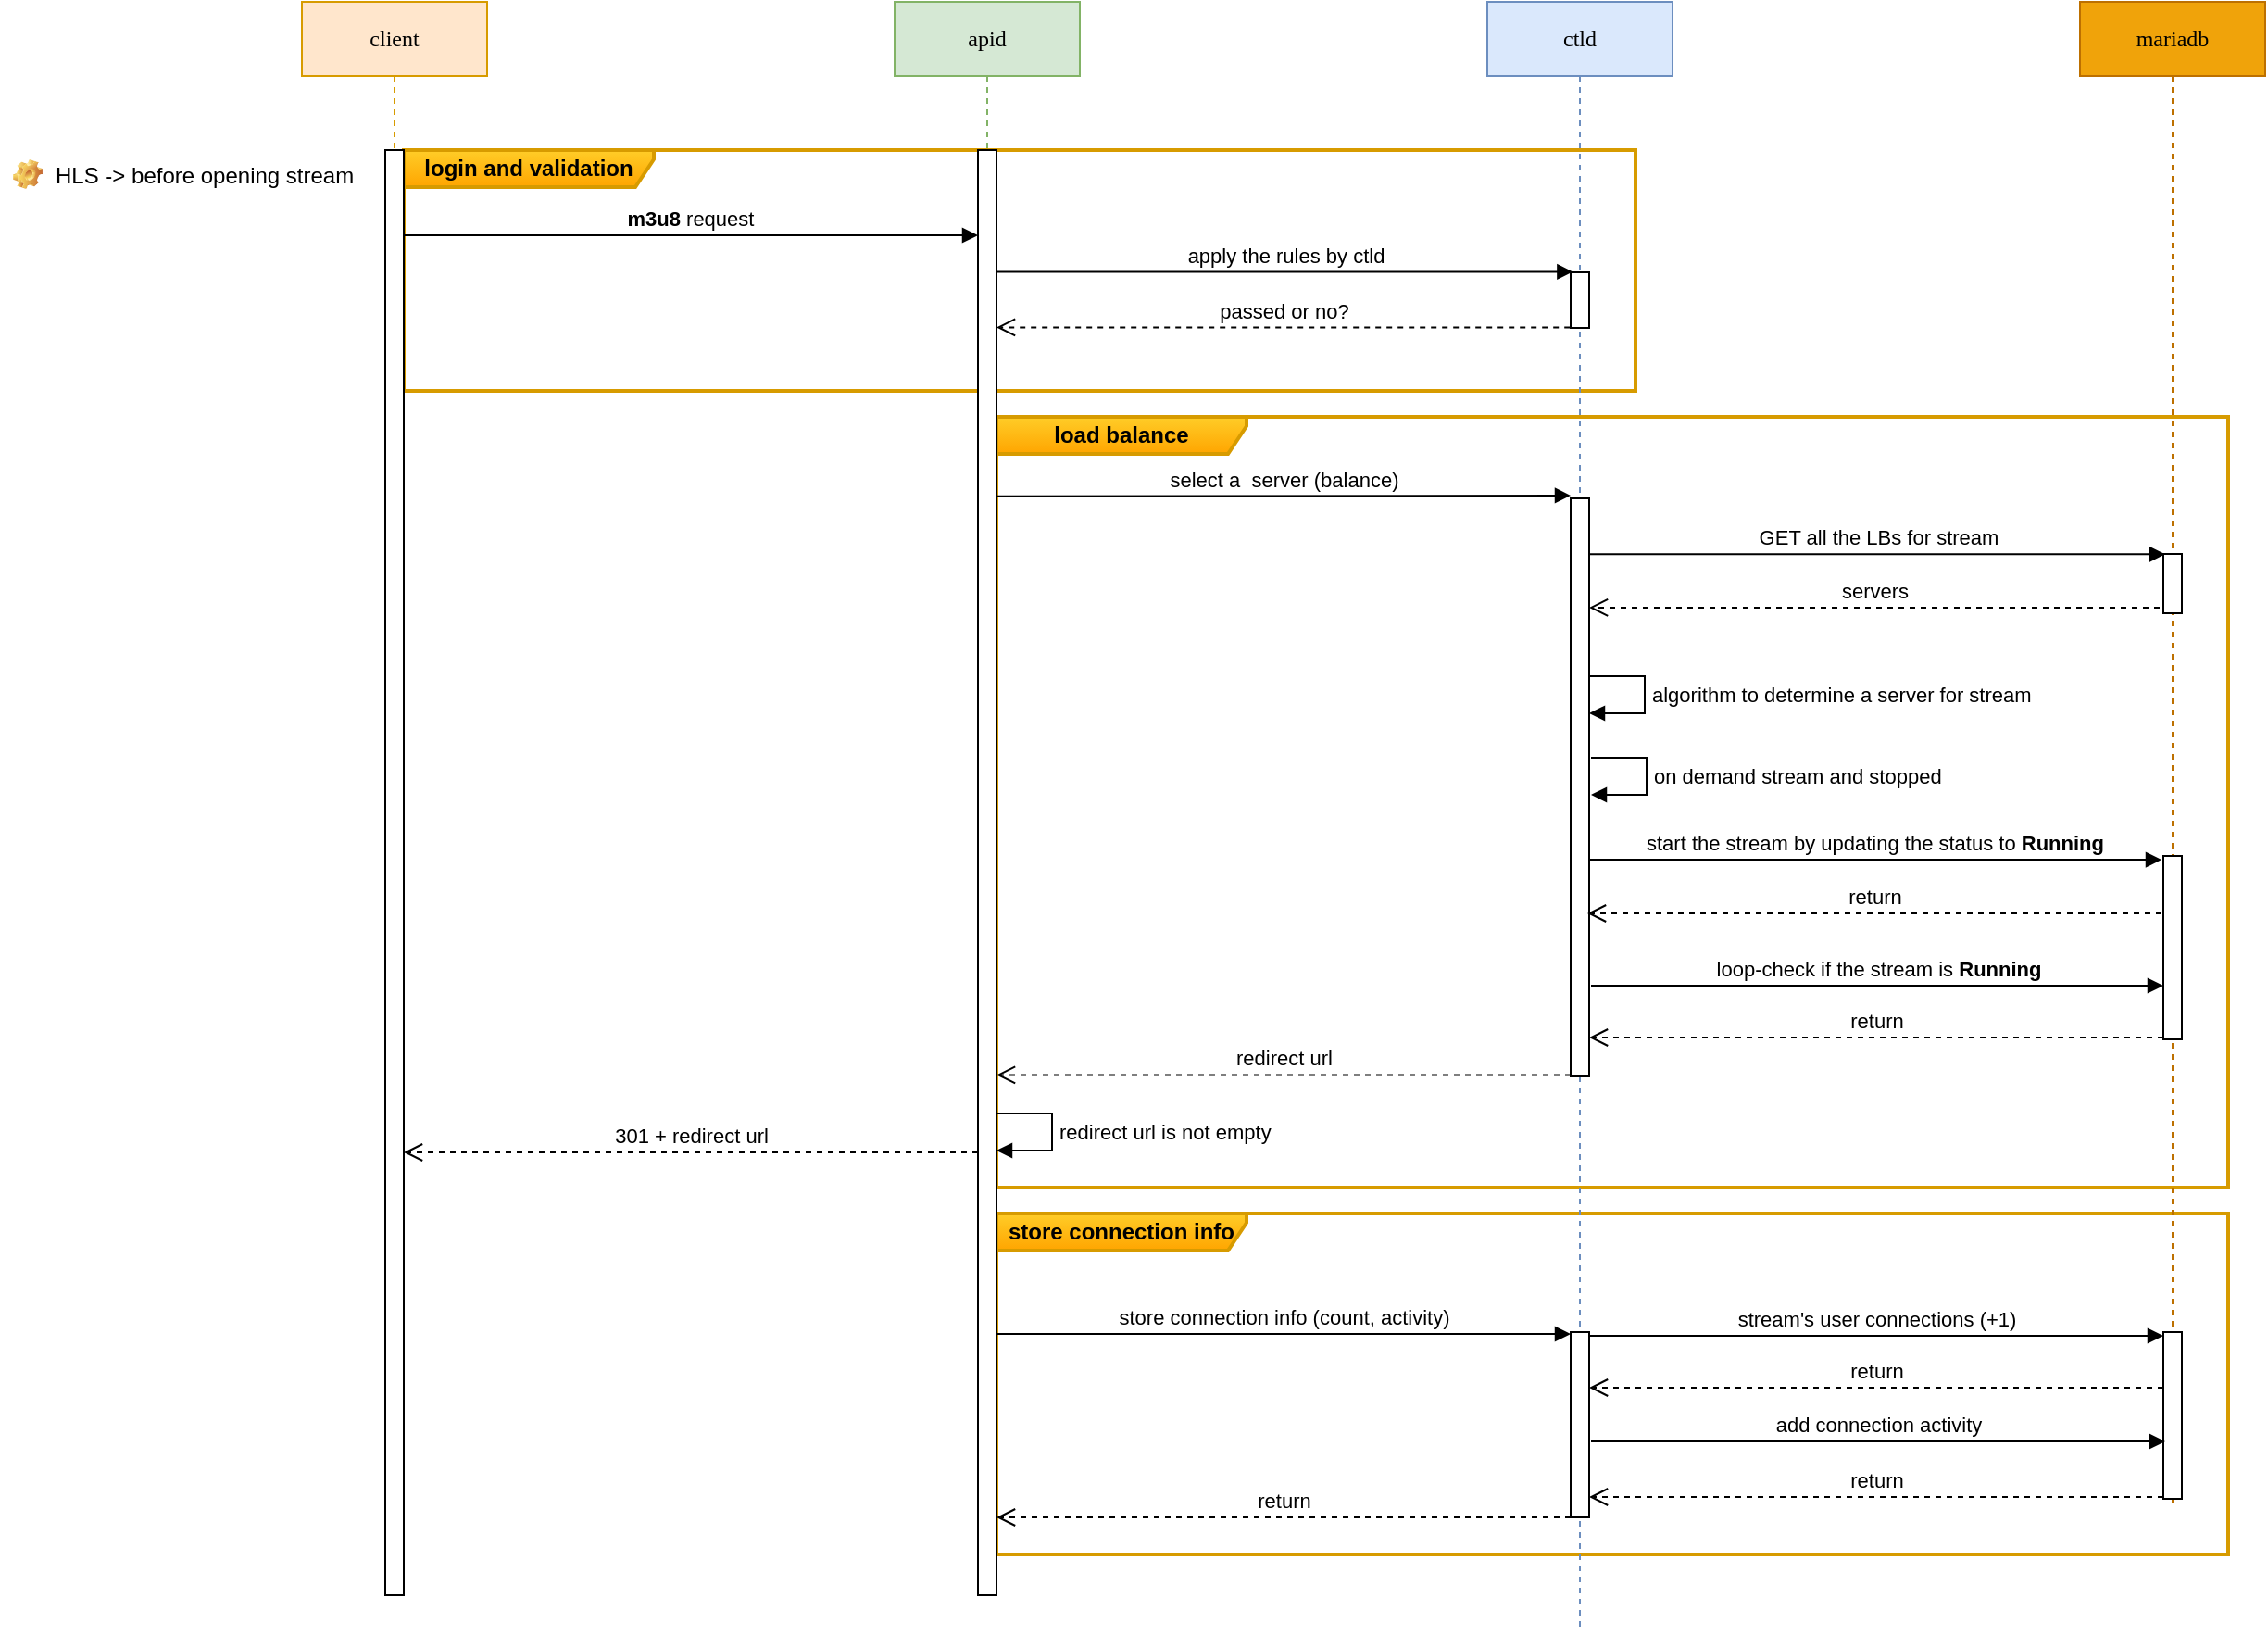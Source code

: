 <mxfile version="20.8.5" type="github">
  <diagram name="apid-hls" id="13e1069c-82ec-6db2-03f1-153e76fe0fe0">
    <mxGraphModel dx="2534" dy="840" grid="1" gridSize="10" guides="1" tooltips="1" connect="1" arrows="1" fold="1" page="1" pageScale="1" pageWidth="1100" pageHeight="850" background="none" math="0" shadow="0">
      <root>
        <mxCell id="0" />
        <mxCell id="1" parent="0" />
        <mxCell id="Thj6wxJjOtLek-U9q6IT-7" value="load balance" style="shape=umlFrame;whiteSpace=wrap;html=1;width=135;height=20;strokeWidth=2;fillColor=#ffcd28;strokeColor=#d79b00;perimeterSpacing=1;gradientColor=#ffa500;fontStyle=1" vertex="1" parent="1">
          <mxGeometry x="455" y="304" width="665" height="416" as="geometry" />
        </mxCell>
        <mxCell id="Thj6wxJjOtLek-U9q6IT-20" value="store connection info" style="shape=umlFrame;whiteSpace=wrap;html=1;width=135;height=20;strokeWidth=2;fillColor=#ffcd28;strokeColor=#d79b00;perimeterSpacing=1;gradientColor=#ffa500;fontStyle=1" vertex="1" parent="1">
          <mxGeometry x="455" y="734" width="665" height="184" as="geometry" />
        </mxCell>
        <mxCell id="UFAurpjtppyZMZ4vWk6g-23" value="store connection info (count, activity)" style="html=1;verticalAlign=bottom;endArrow=block;rounded=0;strokeWidth=1;" parent="1" edge="1">
          <mxGeometry relative="1" as="geometry">
            <mxPoint x="454.5" y="799" as="sourcePoint" />
            <mxPoint x="765" y="799" as="targetPoint" />
            <Array as="points" />
          </mxGeometry>
        </mxCell>
        <mxCell id="Thj6wxJjOtLek-U9q6IT-5" value="login and validation" style="shape=umlFrame;whiteSpace=wrap;html=1;width=135;height=20;strokeWidth=2;fillColor=#ffcd28;strokeColor=#d79b00;perimeterSpacing=1;gradientColor=#ffa500;fontStyle=1" vertex="1" parent="1">
          <mxGeometry x="135" y="160" width="665" height="130" as="geometry" />
        </mxCell>
        <mxCell id="7baba1c4bc27f4b0-2" value="apid" style="shape=umlLifeline;perimeter=lifelinePerimeter;whiteSpace=wrap;html=1;container=1;collapsible=0;recursiveResize=0;outlineConnect=0;rounded=0;shadow=0;comic=0;labelBackgroundColor=none;strokeWidth=1;fontFamily=Verdana;fontSize=12;align=center;fillColor=#d5e8d4;strokeColor=#82b366;" parent="1" vertex="1">
          <mxGeometry x="400" y="80" width="100" height="860" as="geometry" />
        </mxCell>
        <mxCell id="UFAurpjtppyZMZ4vWk6g-18" value="redirect url is not empty" style="edgeStyle=orthogonalEdgeStyle;html=1;align=left;spacingLeft=2;endArrow=block;rounded=0;" parent="7baba1c4bc27f4b0-2" edge="1">
          <mxGeometry relative="1" as="geometry">
            <mxPoint x="55" y="600" as="sourcePoint" />
            <Array as="points">
              <mxPoint x="85" y="600" />
              <mxPoint x="85" y="620" />
            </Array>
            <mxPoint x="55" y="620" as="targetPoint" />
          </mxGeometry>
        </mxCell>
        <mxCell id="UFAurpjtppyZMZ4vWk6g-6" value="" style="html=1;points=[];perimeter=orthogonalPerimeter;rounded=0;shadow=0;glass=0;sketch=0;" parent="7baba1c4bc27f4b0-2" vertex="1">
          <mxGeometry x="45" y="80" width="10" height="780" as="geometry" />
        </mxCell>
        <mxCell id="Thj6wxJjOtLek-U9q6IT-18" value="return" style="html=1;verticalAlign=bottom;endArrow=open;dashed=1;endSize=8;rounded=0;" edge="1" parent="7baba1c4bc27f4b0-2">
          <mxGeometry relative="1" as="geometry">
            <mxPoint x="55" y="818" as="targetPoint" />
            <mxPoint x="365" y="818" as="sourcePoint" />
          </mxGeometry>
        </mxCell>
        <mxCell id="7baba1c4bc27f4b0-3" value="ctld" style="shape=umlLifeline;perimeter=lifelinePerimeter;whiteSpace=wrap;html=1;container=1;collapsible=0;recursiveResize=0;outlineConnect=0;rounded=0;shadow=0;comic=0;labelBackgroundColor=none;strokeWidth=1;fontFamily=Verdana;fontSize=12;align=center;fillColor=#dae8fc;strokeColor=#6c8ebf;" parent="1" vertex="1">
          <mxGeometry x="720" y="80" width="100" height="880" as="geometry" />
        </mxCell>
        <mxCell id="UFAurpjtppyZMZ4vWk6g-10" value="" style="html=1;points=[];perimeter=orthogonalPerimeter;rounded=0;shadow=0;glass=0;sketch=0;strokeColor=default;" parent="7baba1c4bc27f4b0-3" vertex="1">
          <mxGeometry x="45" y="146" width="10" height="30" as="geometry" />
        </mxCell>
        <mxCell id="UFAurpjtppyZMZ4vWk6g-14" value="" style="html=1;points=[];perimeter=orthogonalPerimeter;rounded=0;shadow=0;glass=0;sketch=0;strokeColor=default;" parent="7baba1c4bc27f4b0-3" vertex="1">
          <mxGeometry x="45" y="268" width="10" height="312" as="geometry" />
        </mxCell>
        <mxCell id="UFAurpjtppyZMZ4vWk6g-22" value="" style="html=1;points=[];perimeter=orthogonalPerimeter;rounded=0;shadow=0;glass=0;sketch=0;strokeColor=default;" parent="7baba1c4bc27f4b0-3" vertex="1">
          <mxGeometry x="45" y="718" width="10" height="100" as="geometry" />
        </mxCell>
        <mxCell id="Thj6wxJjOtLek-U9q6IT-6" value="algorithm to determine a server for stream" style="edgeStyle=orthogonalEdgeStyle;html=1;align=left;spacingLeft=2;endArrow=block;rounded=0;" edge="1" parent="7baba1c4bc27f4b0-3">
          <mxGeometry relative="1" as="geometry">
            <mxPoint x="55" y="364" as="sourcePoint" />
            <Array as="points">
              <mxPoint x="85" y="364" />
              <mxPoint x="85" y="384" />
            </Array>
            <mxPoint x="55" y="384" as="targetPoint" />
            <mxPoint as="offset" />
          </mxGeometry>
        </mxCell>
        <mxCell id="7baba1c4bc27f4b0-8" value="client" style="shape=umlLifeline;perimeter=lifelinePerimeter;whiteSpace=wrap;html=1;container=1;collapsible=0;recursiveResize=0;outlineConnect=0;rounded=0;shadow=0;comic=0;labelBackgroundColor=none;strokeWidth=1;fontFamily=Verdana;fontSize=12;align=center;fillColor=#ffe6cc;strokeColor=#d79b00;" parent="1" vertex="1">
          <mxGeometry x="80" y="80" width="100" height="860" as="geometry" />
        </mxCell>
        <mxCell id="UFAurpjtppyZMZ4vWk6g-9" value="" style="html=1;points=[];perimeter=orthogonalPerimeter;rounded=0;shadow=0;glass=0;sketch=0;strokeColor=default;" parent="7baba1c4bc27f4b0-8" vertex="1">
          <mxGeometry x="45" y="80" width="10" height="780" as="geometry" />
        </mxCell>
        <mxCell id="UFAurpjtppyZMZ4vWk6g-1" value="mariadb" style="shape=umlLifeline;perimeter=lifelinePerimeter;whiteSpace=wrap;html=1;container=1;collapsible=0;recursiveResize=0;outlineConnect=0;rounded=0;shadow=0;comic=0;labelBackgroundColor=none;strokeWidth=1;fontFamily=Verdana;fontSize=12;align=center;fillColor=#f0a30a;strokeColor=#BD7000;glass=0;fontColor=#000000;" parent="1" vertex="1">
          <mxGeometry x="1040" y="80" width="100" height="810" as="geometry" />
        </mxCell>
        <mxCell id="Thj6wxJjOtLek-U9q6IT-2" value="" style="html=1;points=[];perimeter=orthogonalPerimeter;rounded=0;shadow=0;glass=0;sketch=0;strokeColor=default;" vertex="1" parent="UFAurpjtppyZMZ4vWk6g-1">
          <mxGeometry x="45" y="298" width="10" height="32" as="geometry" />
        </mxCell>
        <mxCell id="Thj6wxJjOtLek-U9q6IT-11" value="" style="html=1;points=[];perimeter=orthogonalPerimeter;rounded=0;shadow=0;glass=0;sketch=0;strokeColor=default;" vertex="1" parent="UFAurpjtppyZMZ4vWk6g-1">
          <mxGeometry x="45" y="718" width="10" height="90" as="geometry" />
        </mxCell>
        <mxCell id="Thj6wxJjOtLek-U9q6IT-22" value="" style="html=1;points=[];perimeter=orthogonalPerimeter;rounded=0;shadow=0;glass=0;sketch=0;strokeColor=default;" vertex="1" parent="UFAurpjtppyZMZ4vWk6g-1">
          <mxGeometry x="45" y="461" width="10" height="99" as="geometry" />
        </mxCell>
        <mxCell id="UFAurpjtppyZMZ4vWk6g-7" value="&lt;b&gt;m3u8 &lt;/b&gt;request&amp;nbsp;" style="html=1;verticalAlign=bottom;endArrow=block;entryX=0;entryY=0;rounded=0;" parent="1" source="UFAurpjtppyZMZ4vWk6g-9" edge="1">
          <mxGeometry x="0.002" relative="1" as="geometry">
            <mxPoint x="150" y="206" as="sourcePoint" />
            <mxPoint x="445" y="206.0" as="targetPoint" />
            <mxPoint as="offset" />
          </mxGeometry>
        </mxCell>
        <mxCell id="UFAurpjtppyZMZ4vWk6g-8" value="301 + redirect url" style="html=1;verticalAlign=bottom;endArrow=open;dashed=1;endSize=8;rounded=0;" parent="1" edge="1">
          <mxGeometry relative="1" as="geometry">
            <mxPoint x="135" y="701" as="targetPoint" />
            <mxPoint x="445" y="701" as="sourcePoint" />
          </mxGeometry>
        </mxCell>
        <mxCell id="UFAurpjtppyZMZ4vWk6g-11" value="apply the rules by ctld" style="html=1;verticalAlign=bottom;endArrow=block;rounded=0;entryX=0.12;entryY=-0.01;entryDx=0;entryDy=0;entryPerimeter=0;" parent="1" target="UFAurpjtppyZMZ4vWk6g-10" edge="1">
          <mxGeometry x="0.003" relative="1" as="geometry">
            <mxPoint x="455" y="225.7" as="sourcePoint" />
            <mxPoint x="760" y="221" as="targetPoint" />
            <Array as="points" />
            <mxPoint as="offset" />
          </mxGeometry>
        </mxCell>
        <mxCell id="UFAurpjtppyZMZ4vWk6g-13" value="passed or no?" style="html=1;verticalAlign=bottom;endArrow=open;dashed=1;endSize=8;rounded=0;exitX=-0.04;exitY=0.99;exitDx=0;exitDy=0;exitPerimeter=0;" parent="1" source="UFAurpjtppyZMZ4vWk6g-10" edge="1">
          <mxGeometry relative="1" as="geometry">
            <mxPoint x="455" y="255.7" as="targetPoint" />
            <mxPoint x="640" y="356" as="sourcePoint" />
          </mxGeometry>
        </mxCell>
        <mxCell id="UFAurpjtppyZMZ4vWk6g-15" value="select a&amp;nbsp; server (balance)" style="html=1;verticalAlign=bottom;endArrow=block;rounded=0;entryX=0;entryY=-0.005;entryDx=0;entryDy=0;entryPerimeter=0;" parent="1" target="UFAurpjtppyZMZ4vWk6g-14" edge="1">
          <mxGeometry relative="1" as="geometry">
            <mxPoint x="455" y="346.9" as="sourcePoint" />
            <mxPoint x="771.2" y="338.0" as="targetPoint" />
            <Array as="points" />
            <mxPoint as="offset" />
          </mxGeometry>
        </mxCell>
        <mxCell id="UFAurpjtppyZMZ4vWk6g-16" value="redirect url" style="html=1;verticalAlign=bottom;endArrow=open;dashed=1;endSize=8;rounded=0;" parent="1" edge="1">
          <mxGeometry relative="1" as="geometry">
            <mxPoint x="455" y="659.2" as="targetPoint" />
            <mxPoint x="765" y="659.2" as="sourcePoint" />
          </mxGeometry>
        </mxCell>
        <mxCell id="UFAurpjtppyZMZ4vWk6g-21" value="HLS -&gt; before opening stream" style="label;fontStyle=0;strokeColor=none;fillColor=none;align=left;verticalAlign=top;overflow=hidden;spacingLeft=28;spacingRight=4;rotatable=0;points=[[0,0.5],[1,0.5]];portConstraint=eastwest;imageWidth=16;imageHeight=16;image=img/clipart/Gear_128x128.png;rounded=0;shadow=0;glass=0;sketch=0;" parent="1" vertex="1">
          <mxGeometry x="-83" y="160" width="200" height="26" as="geometry" />
        </mxCell>
        <mxCell id="Thj6wxJjOtLek-U9q6IT-3" value="GET all the LBs for stream" style="html=1;verticalAlign=bottom;endArrow=block;rounded=0;entryX=0.1;entryY=0.005;entryDx=0;entryDy=0;entryPerimeter=0;" edge="1" parent="1" source="UFAurpjtppyZMZ4vWk6g-14" target="Thj6wxJjOtLek-U9q6IT-2">
          <mxGeometry relative="1" as="geometry">
            <mxPoint x="800" y="379" as="sourcePoint" />
            <mxPoint x="1080" y="388.0" as="targetPoint" />
            <Array as="points" />
          </mxGeometry>
        </mxCell>
        <mxCell id="Thj6wxJjOtLek-U9q6IT-4" value="servers" style="html=1;verticalAlign=bottom;endArrow=open;dashed=1;endSize=8;rounded=0;exitX=-0.2;exitY=0.121;exitDx=0;exitDy=0;exitPerimeter=0;" edge="1" parent="1">
          <mxGeometry relative="1" as="geometry">
            <mxPoint x="775" y="406.99" as="targetPoint" />
            <mxPoint x="1083" y="406.99" as="sourcePoint" />
          </mxGeometry>
        </mxCell>
        <mxCell id="Thj6wxJjOtLek-U9q6IT-12" value="stream&#39;s user connections (+1)" style="html=1;verticalAlign=bottom;endArrow=block;rounded=0;strokeWidth=1;" edge="1" parent="1">
          <mxGeometry relative="1" as="geometry">
            <mxPoint x="775" y="800" as="sourcePoint" />
            <mxPoint x="1085" y="800" as="targetPoint" />
            <Array as="points" />
            <mxPoint as="offset" />
          </mxGeometry>
        </mxCell>
        <mxCell id="Thj6wxJjOtLek-U9q6IT-15" value="add connection activity" style="html=1;verticalAlign=bottom;endArrow=block;rounded=0;strokeWidth=1;" edge="1" parent="1">
          <mxGeometry relative="1" as="geometry">
            <mxPoint x="776" y="857" as="sourcePoint" />
            <mxPoint x="1086" y="857" as="targetPoint" />
            <Array as="points" />
            <mxPoint as="offset" />
          </mxGeometry>
        </mxCell>
        <mxCell id="Thj6wxJjOtLek-U9q6IT-16" value="return" style="html=1;verticalAlign=bottom;endArrow=open;dashed=1;endSize=8;rounded=0;" edge="1" parent="1">
          <mxGeometry relative="1" as="geometry">
            <mxPoint x="775" y="828" as="targetPoint" />
            <mxPoint x="1085" y="828" as="sourcePoint" />
          </mxGeometry>
        </mxCell>
        <mxCell id="Thj6wxJjOtLek-U9q6IT-17" value="return" style="html=1;verticalAlign=bottom;endArrow=open;dashed=1;endSize=8;rounded=0;" edge="1" parent="1">
          <mxGeometry relative="1" as="geometry">
            <mxPoint x="775" y="887" as="targetPoint" />
            <mxPoint x="1085" y="887" as="sourcePoint" />
            <mxPoint as="offset" />
          </mxGeometry>
        </mxCell>
        <mxCell id="Thj6wxJjOtLek-U9q6IT-21" value="on demand stream and stopped" style="edgeStyle=orthogonalEdgeStyle;html=1;align=left;spacingLeft=2;endArrow=block;rounded=0;" edge="1" parent="1">
          <mxGeometry relative="1" as="geometry">
            <mxPoint x="776" y="488" as="sourcePoint" />
            <Array as="points">
              <mxPoint x="806" y="488" />
              <mxPoint x="806" y="508" />
            </Array>
            <mxPoint x="776" y="508" as="targetPoint" />
            <mxPoint as="offset" />
          </mxGeometry>
        </mxCell>
        <mxCell id="Thj6wxJjOtLek-U9q6IT-24" value="return" style="html=1;verticalAlign=bottom;endArrow=open;dashed=1;endSize=8;rounded=0;" edge="1" parent="1">
          <mxGeometry relative="1" as="geometry">
            <mxPoint x="774" y="572" as="targetPoint" />
            <mxPoint x="1084" y="572" as="sourcePoint" />
          </mxGeometry>
        </mxCell>
        <mxCell id="Thj6wxJjOtLek-U9q6IT-29" value="loop-check if the stream is &lt;b&gt;Running&lt;/b&gt;" style="html=1;verticalAlign=bottom;endArrow=block;rounded=0;" edge="1" parent="1" target="Thj6wxJjOtLek-U9q6IT-22">
          <mxGeometry relative="1" as="geometry">
            <mxPoint x="776" y="611" as="sourcePoint" />
            <mxPoint x="1080" y="611" as="targetPoint" />
            <Array as="points" />
          </mxGeometry>
        </mxCell>
        <mxCell id="Thj6wxJjOtLek-U9q6IT-30" value="start the stream by updating the status to &lt;b&gt;Running&lt;/b&gt;" style="html=1;verticalAlign=bottom;endArrow=block;rounded=0;entryX=0;entryY=0.515;entryDx=0;entryDy=0;entryPerimeter=0;" edge="1" parent="1">
          <mxGeometry relative="1" as="geometry">
            <mxPoint x="775" y="543" as="sourcePoint" />
            <mxPoint x="1084" y="543.04" as="targetPoint" />
            <Array as="points" />
          </mxGeometry>
        </mxCell>
        <mxCell id="Thj6wxJjOtLek-U9q6IT-31" value="return" style="html=1;verticalAlign=bottom;endArrow=open;dashed=1;endSize=8;rounded=0;" edge="1" parent="1">
          <mxGeometry relative="1" as="geometry">
            <mxPoint x="775" y="639" as="targetPoint" />
            <mxPoint x="1085" y="639" as="sourcePoint" />
          </mxGeometry>
        </mxCell>
      </root>
    </mxGraphModel>
  </diagram>
</mxfile>
